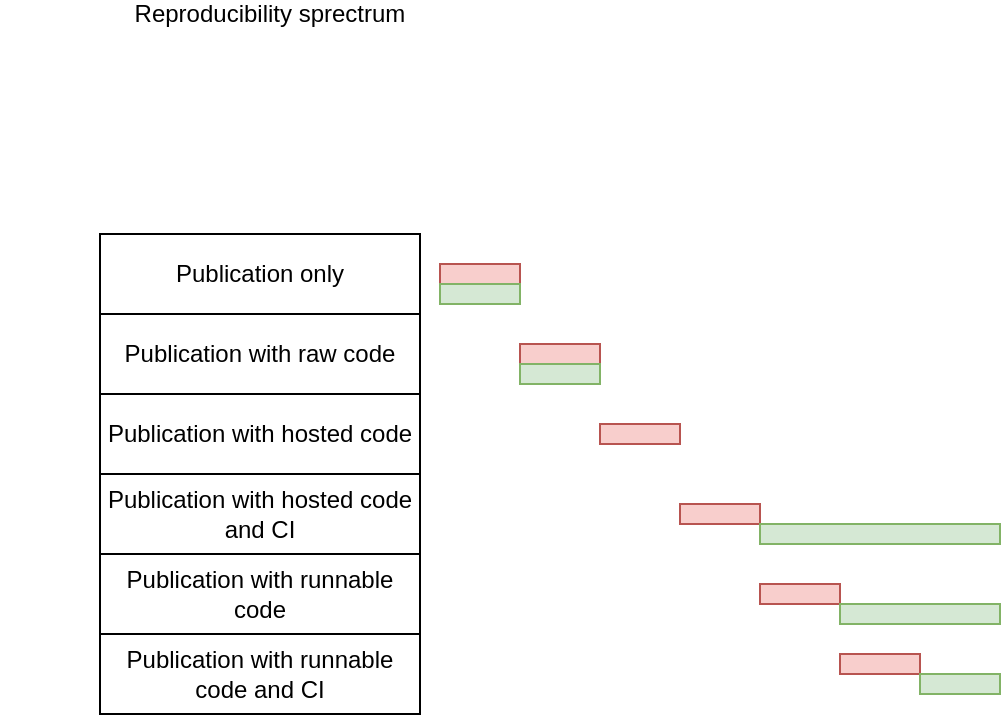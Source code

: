 <mxfile version="14.5.1" type="device"><diagram id="qC-UgyNfkrmEjpS-gafV" name="Page-1"><mxGraphModel dx="677" dy="419" grid="1" gridSize="10" guides="1" tooltips="1" connect="1" arrows="1" fold="1" page="1" pageScale="1" pageWidth="850" pageHeight="1100" math="0" shadow="0"><root><mxCell id="0"/><mxCell id="1" parent="0"/><mxCell id="PmTxwt5lpORX5n1nGM6V-1" value="Reproducibility sprectrum" style="text;html=1;strokeColor=none;fillColor=none;align=center;verticalAlign=middle;whiteSpace=wrap;rounded=0;" vertex="1" parent="1"><mxGeometry x="190" y="250" width="270" as="geometry"/></mxCell><mxCell id="PmTxwt5lpORX5n1nGM6V-2" value="Publication only" style="rounded=0;whiteSpace=wrap;html=1;" vertex="1" parent="1"><mxGeometry x="240" y="360" width="160" height="40" as="geometry"/></mxCell><mxCell id="PmTxwt5lpORX5n1nGM6V-5" value="Publication with raw code" style="rounded=0;whiteSpace=wrap;html=1;" vertex="1" parent="1"><mxGeometry x="240" y="400" width="160" height="40" as="geometry"/></mxCell><mxCell id="PmTxwt5lpORX5n1nGM6V-6" value="Publication with hosted code" style="rounded=0;whiteSpace=wrap;html=1;" vertex="1" parent="1"><mxGeometry x="240" y="440" width="160" height="40" as="geometry"/></mxCell><mxCell id="PmTxwt5lpORX5n1nGM6V-7" value="Publication with runnable code" style="rounded=0;whiteSpace=wrap;html=1;" vertex="1" parent="1"><mxGeometry x="240" y="520" width="160" height="40" as="geometry"/></mxCell><mxCell id="PmTxwt5lpORX5n1nGM6V-9" value="" style="rounded=0;whiteSpace=wrap;html=1;fillColor=#f8cecc;strokeColor=#b85450;" vertex="1" parent="1"><mxGeometry x="410" y="375" width="40" height="10" as="geometry"/></mxCell><mxCell id="PmTxwt5lpORX5n1nGM6V-10" value="" style="rounded=0;whiteSpace=wrap;html=1;fillColor=#f8cecc;strokeColor=#b85450;" vertex="1" parent="1"><mxGeometry x="450" y="415" width="40" height="10" as="geometry"/></mxCell><mxCell id="PmTxwt5lpORX5n1nGM6V-11" value="" style="rounded=0;whiteSpace=wrap;html=1;fillColor=#f8cecc;strokeColor=#b85450;" vertex="1" parent="1"><mxGeometry x="490" y="455" width="40" height="10" as="geometry"/></mxCell><mxCell id="PmTxwt5lpORX5n1nGM6V-12" value="" style="rounded=0;whiteSpace=wrap;html=1;fillColor=#f8cecc;strokeColor=#b85450;" vertex="1" parent="1"><mxGeometry x="530" y="495" width="40" height="10" as="geometry"/></mxCell><mxCell id="PmTxwt5lpORX5n1nGM6V-13" value="Publication with hosted code and CI" style="rounded=0;whiteSpace=wrap;html=1;" vertex="1" parent="1"><mxGeometry x="240" y="480" width="160" height="40" as="geometry"/></mxCell><mxCell id="PmTxwt5lpORX5n1nGM6V-14" value="Publication with runnable code and CI" style="rounded=0;whiteSpace=wrap;html=1;" vertex="1" parent="1"><mxGeometry x="240" y="560" width="160" height="40" as="geometry"/></mxCell><mxCell id="PmTxwt5lpORX5n1nGM6V-18" value="" style="rounded=0;whiteSpace=wrap;html=1;fillColor=#f8cecc;strokeColor=#b85450;" vertex="1" parent="1"><mxGeometry x="570" y="535" width="40" height="10" as="geometry"/></mxCell><mxCell id="PmTxwt5lpORX5n1nGM6V-19" value="" style="rounded=0;whiteSpace=wrap;html=1;fillColor=#f8cecc;strokeColor=#b85450;" vertex="1" parent="1"><mxGeometry x="610" y="570" width="40" height="10" as="geometry"/></mxCell><mxCell id="PmTxwt5lpORX5n1nGM6V-22" value="" style="rounded=0;whiteSpace=wrap;html=1;fillColor=#d5e8d4;strokeColor=#82b366;" vertex="1" parent="1"><mxGeometry x="410" y="385" width="40" height="10" as="geometry"/></mxCell><mxCell id="PmTxwt5lpORX5n1nGM6V-23" value="" style="rounded=0;whiteSpace=wrap;html=1;fillColor=#d5e8d4;strokeColor=#82b366;" vertex="1" parent="1"><mxGeometry x="450" y="425" width="40" height="10" as="geometry"/></mxCell><mxCell id="PmTxwt5lpORX5n1nGM6V-24" value="" style="rounded=0;whiteSpace=wrap;html=1;fillColor=#d5e8d4;strokeColor=#82b366;" vertex="1" parent="1"><mxGeometry x="650" y="580" width="40" height="10" as="geometry"/></mxCell><mxCell id="PmTxwt5lpORX5n1nGM6V-25" value="" style="rounded=0;whiteSpace=wrap;html=1;fillColor=#d5e8d4;strokeColor=#82b366;" vertex="1" parent="1"><mxGeometry x="610" y="545" width="80" height="10" as="geometry"/></mxCell><mxCell id="PmTxwt5lpORX5n1nGM6V-26" value="" style="rounded=0;whiteSpace=wrap;html=1;fillColor=#d5e8d4;strokeColor=#82b366;" vertex="1" parent="1"><mxGeometry x="570" y="505" width="120" height="10" as="geometry"/></mxCell></root></mxGraphModel></diagram></mxfile>